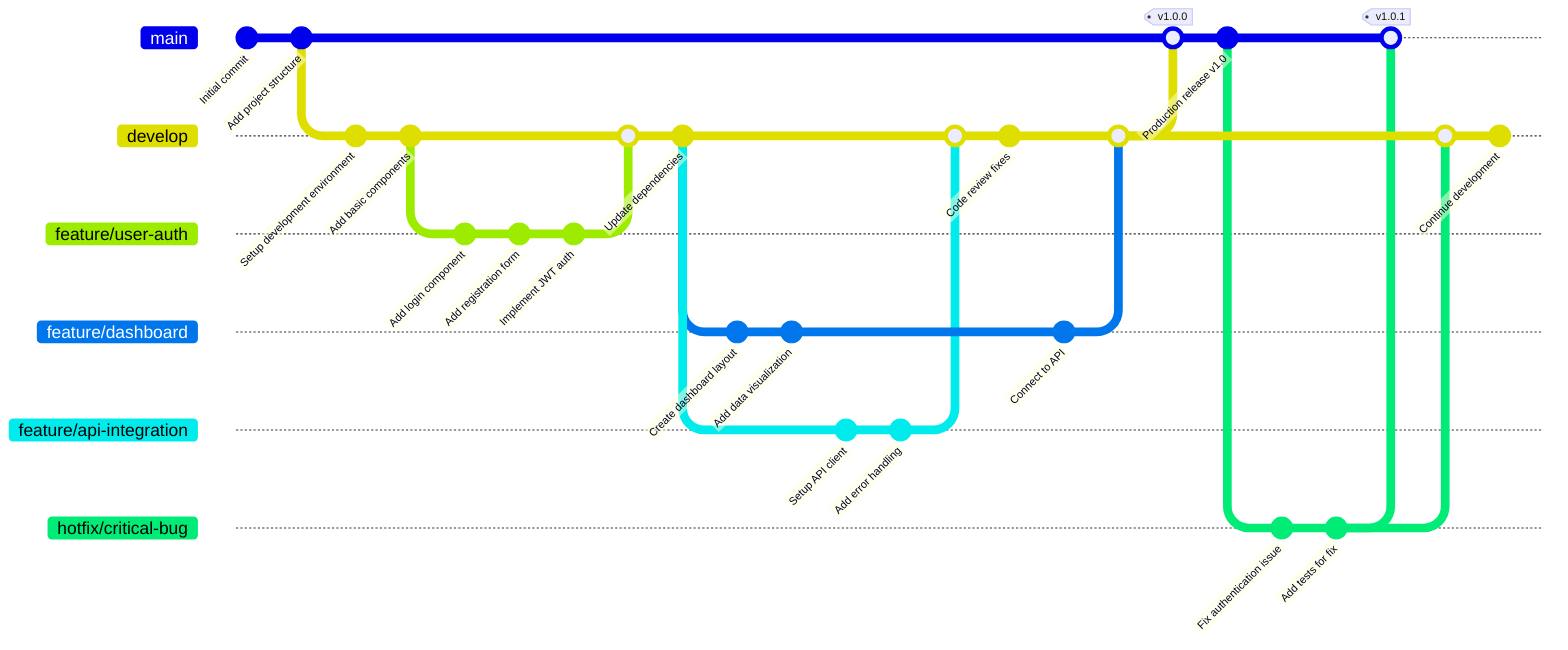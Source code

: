 gitGraph
    commit id: "Initial commit"
    commit id: "Add project structure"

    branch develop
    checkout develop
    commit id: "Setup development environment"
    commit id: "Add basic components"

    branch feature/user-auth
    checkout feature/user-auth
    commit id: "Add login component"
    commit id: "Add registration form"
    commit id: "Implement JWT auth"

    checkout develop
    merge feature/user-auth
    commit id: "Update dependencies"

    branch feature/dashboard
    checkout feature/dashboard
    commit id: "Create dashboard layout"
    commit id: "Add data visualization"

    checkout develop
    branch feature/api-integration
    checkout feature/api-integration
    commit id: "Setup API client"
    commit id: "Add error handling"

    checkout develop
    merge feature/api-integration
    commit id: "Code review fixes"

    checkout feature/dashboard
    commit id: "Connect to API"

    checkout develop
    merge feature/dashboard

    checkout main
    merge develop tag: "v1.0.0"
    commit id: "Production release v1.0"

    branch hotfix/critical-bug
    checkout hotfix/critical-bug
    commit id: "Fix authentication issue"
    commit id: "Add tests for fix"

    checkout main
    merge hotfix/critical-bug tag: "v1.0.1"

    checkout develop
    merge hotfix/critical-bug
    commit id: "Continue development"